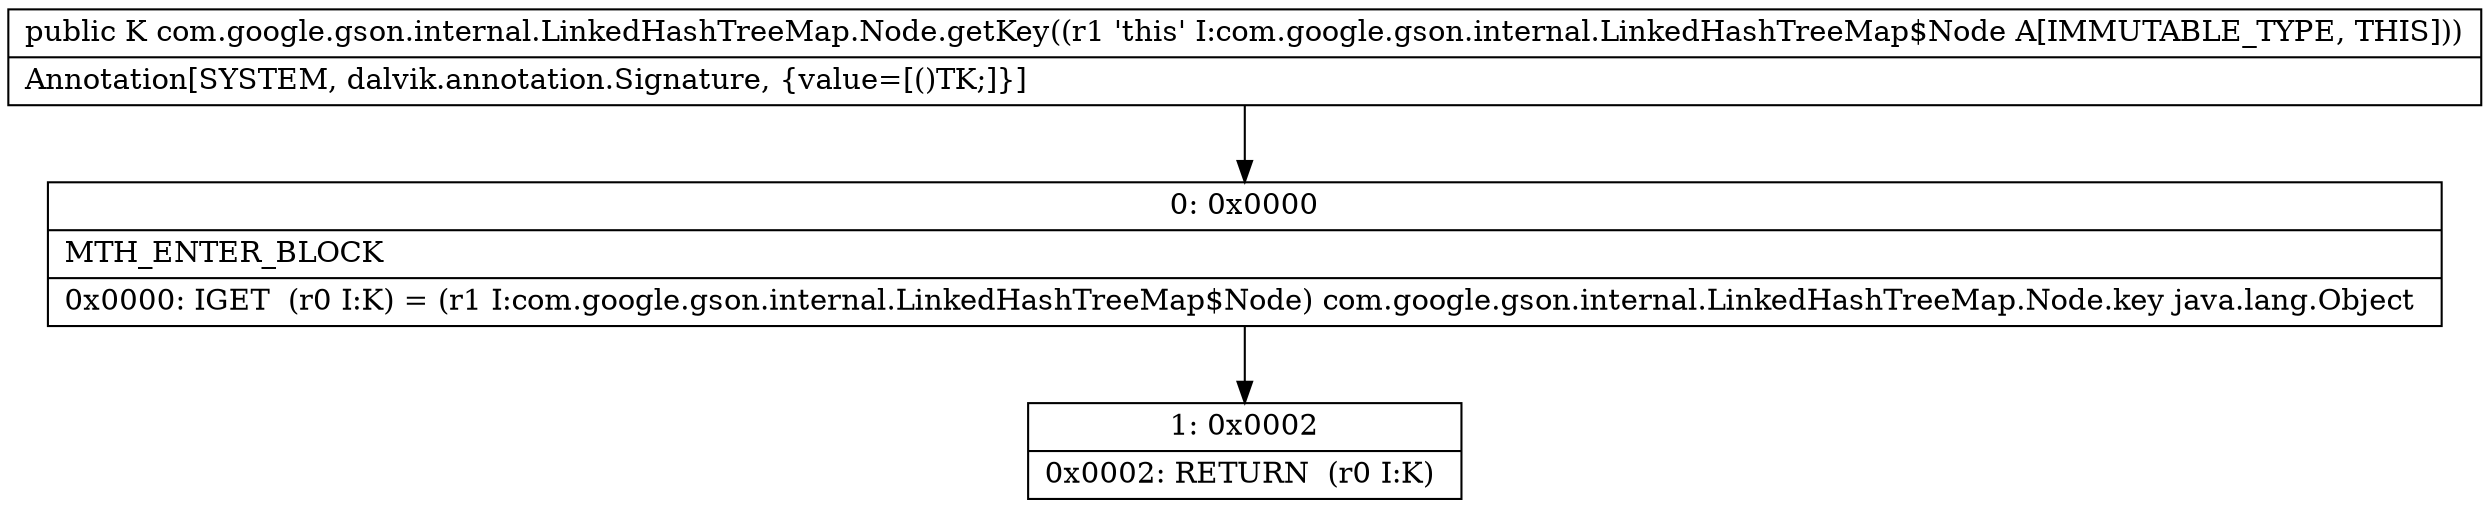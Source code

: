 digraph "CFG forcom.google.gson.internal.LinkedHashTreeMap.Node.getKey()Ljava\/lang\/Object;" {
Node_0 [shape=record,label="{0\:\ 0x0000|MTH_ENTER_BLOCK\l|0x0000: IGET  (r0 I:K) = (r1 I:com.google.gson.internal.LinkedHashTreeMap$Node) com.google.gson.internal.LinkedHashTreeMap.Node.key java.lang.Object \l}"];
Node_1 [shape=record,label="{1\:\ 0x0002|0x0002: RETURN  (r0 I:K) \l}"];
MethodNode[shape=record,label="{public K com.google.gson.internal.LinkedHashTreeMap.Node.getKey((r1 'this' I:com.google.gson.internal.LinkedHashTreeMap$Node A[IMMUTABLE_TYPE, THIS]))  | Annotation[SYSTEM, dalvik.annotation.Signature, \{value=[()TK;]\}]\l}"];
MethodNode -> Node_0;
Node_0 -> Node_1;
}

